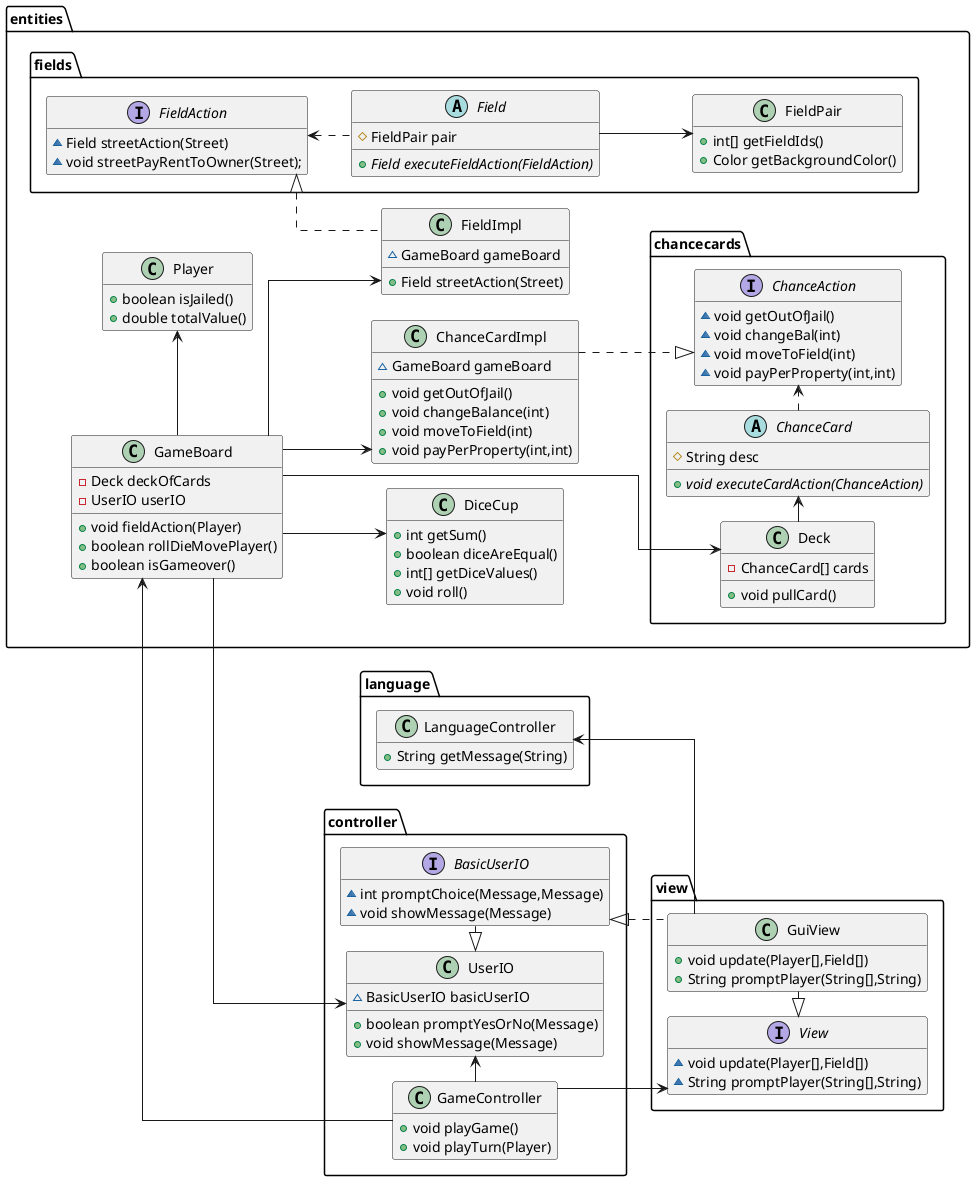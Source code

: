 @startuml
hide empty members
skinparam linetype ortho
left to right direction
skinparam nodesep 25
skinparam ranksep 15

package entities{
    class ChanceCardImpl {
        ~ GameBoard gameBoard
        + void getOutOfJail()
        + void changeBalance(int)
        + void moveToField(int)
        + void payPerProperty(int,int)
    }
    class GameBoard {
        - Deck deckOfCards
        - UserIO userIO
        + void fieldAction(Player)
        + boolean rollDieMovePlayer()
        + boolean isGameover()
    }

    class Player {
        + boolean isJailed()
        + double totalValue()
    }
    class DiceCup {
        + int getSum()
        + boolean diceAreEqual()
        + int[] getDiceValues()
        + void roll()
    }
    class FieldImpl {
	~ GameBoard gameBoard
	+ Field streetAction(Street)
    }

    package chancecards {
        class Deck {
            -ChanceCard[] cards
            + void pullCard()
        }
        interface ChanceAction {
            ~ void getOutOfJail()
            ~ void changeBal(int)
            ~ void moveToField(int)
            ~ void payPerProperty(int,int)
        }
        abstract class ChanceCard {
            # String desc
            + {abstract}void executeCardAction(ChanceAction)
        }
    }
    package fields {
         abstract class Field {
            # FieldPair pair
            + {abstract}Field executeFieldAction(FieldAction)
        }
        class FieldPair {
            + int[] getFieldIds()
            + Color getBackgroundColor()
        }

        interface FieldAction {
            ~ Field streetAction(Street)
            ~ void streetPayRentToOwner(Street);
        }
    }
}


package language{
    class LanguageController {
        + String getMessage(String)
    }
}

package controller {
    class UserIO {
        ~ BasicUserIO basicUserIO
        + boolean promptYesOrNo(Message)
        + void showMessage(Message)
    }

    interface BasicUserIO {
        ~ int promptChoice(Message,Message)
        ~ void showMessage(Message)
    }

    class GameController {
        + void playGame()
        + void playTurn(Player)
    }
}
package view{
    class GuiView {
        + void update(Player[],Field[])
        + String promptPlayer(String[],String)
    }

    interface View {
        ~ void update(Player[],Field[])
        ~ String promptPlayer(String[],String)
    }
}


GameBoard <-- GameController


GameBoard --> ChanceCardImpl
GameBoard --> FieldImpl

Player -up[hidden]-> FieldImpl

GameBoard -left-> Player
GameBoard --> DiceCup
GameBoard --> UserIO

GameBoard -[norank]-> Deck
GuiView -[norank]-> LanguageController
Deck -[hidden]up-> LanguageController
ChanceCardImpl ..|>ChanceAction
FieldAction <|.. FieldImpl
View <|.left. GuiView
BasicUserIO <|.down. GuiView
UserIO <|.right. BasicUserIO
GameController --> View
GameController -left> UserIO
FieldAction <..Field
FieldPair <-up-Field
Deck  -right-> ChanceCard
ChanceAction <.left.ChanceCard

@enduml
